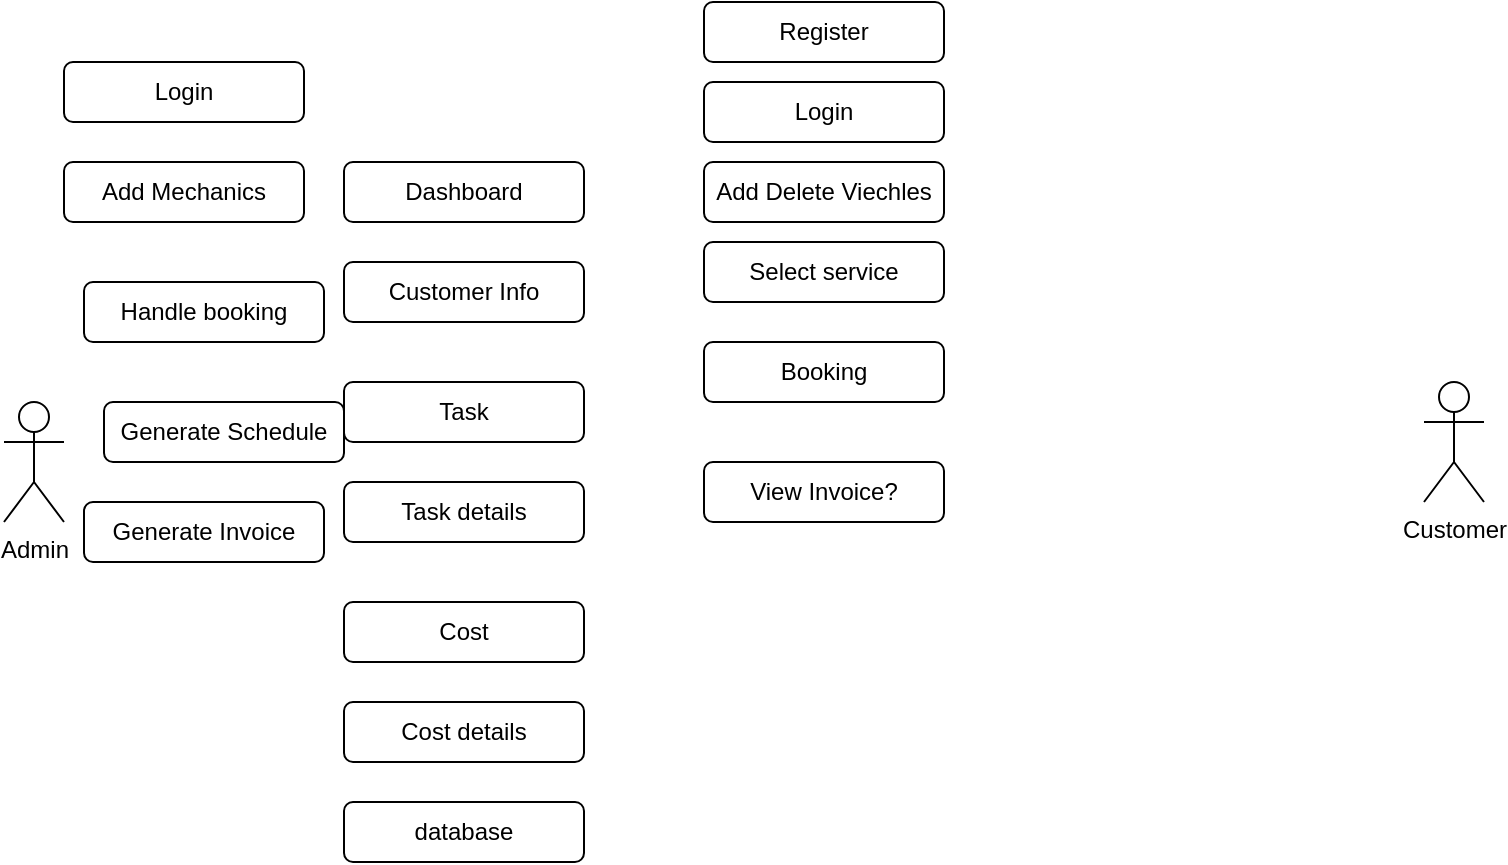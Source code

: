 <mxfile version="21.5.0" type="github">
  <diagram name="Page-1" id="EnKb-vX4OPr-WMIfsARK">
    <mxGraphModel dx="432" dy="477" grid="1" gridSize="10" guides="1" tooltips="1" connect="1" arrows="1" fold="1" page="1" pageScale="1" pageWidth="827" pageHeight="1169" math="0" shadow="0">
      <root>
        <mxCell id="0" />
        <mxCell id="1" parent="0" />
        <mxCell id="g5O0_l2DVpQhYws2blWu-1" value="Admin" style="shape=umlActor;verticalLabelPosition=bottom;verticalAlign=top;html=1;outlineConnect=0;" vertex="1" parent="1">
          <mxGeometry x="20" y="270" width="30" height="60" as="geometry" />
        </mxCell>
        <mxCell id="g5O0_l2DVpQhYws2blWu-2" value="Customer" style="shape=umlActor;verticalLabelPosition=bottom;verticalAlign=top;html=1;outlineConnect=0;" vertex="1" parent="1">
          <mxGeometry x="730" y="260" width="30" height="60" as="geometry" />
        </mxCell>
        <mxCell id="g5O0_l2DVpQhYws2blWu-6" value="Dashboard" style="rounded=1;whiteSpace=wrap;html=1;" vertex="1" parent="1">
          <mxGeometry x="190" y="150" width="120" height="30" as="geometry" />
        </mxCell>
        <mxCell id="g5O0_l2DVpQhYws2blWu-8" value="Customer Info" style="rounded=1;whiteSpace=wrap;html=1;" vertex="1" parent="1">
          <mxGeometry x="190" y="200" width="120" height="30" as="geometry" />
        </mxCell>
        <mxCell id="g5O0_l2DVpQhYws2blWu-9" value="Task" style="rounded=1;whiteSpace=wrap;html=1;" vertex="1" parent="1">
          <mxGeometry x="190" y="260" width="120" height="30" as="geometry" />
        </mxCell>
        <mxCell id="g5O0_l2DVpQhYws2blWu-10" value="Task details" style="rounded=1;whiteSpace=wrap;html=1;" vertex="1" parent="1">
          <mxGeometry x="190" y="310" width="120" height="30" as="geometry" />
        </mxCell>
        <mxCell id="g5O0_l2DVpQhYws2blWu-11" value="Cost" style="rounded=1;whiteSpace=wrap;html=1;" vertex="1" parent="1">
          <mxGeometry x="190" y="370" width="120" height="30" as="geometry" />
        </mxCell>
        <mxCell id="g5O0_l2DVpQhYws2blWu-12" value="Cost details" style="rounded=1;whiteSpace=wrap;html=1;" vertex="1" parent="1">
          <mxGeometry x="190" y="420" width="120" height="30" as="geometry" />
        </mxCell>
        <mxCell id="g5O0_l2DVpQhYws2blWu-13" value="database" style="rounded=1;whiteSpace=wrap;html=1;" vertex="1" parent="1">
          <mxGeometry x="190" y="470" width="120" height="30" as="geometry" />
        </mxCell>
        <mxCell id="g5O0_l2DVpQhYws2blWu-15" value="Add Mechanics" style="rounded=1;whiteSpace=wrap;html=1;" vertex="1" parent="1">
          <mxGeometry x="50" y="150" width="120" height="30" as="geometry" />
        </mxCell>
        <mxCell id="g5O0_l2DVpQhYws2blWu-16" value="Login" style="rounded=1;whiteSpace=wrap;html=1;" vertex="1" parent="1">
          <mxGeometry x="50" y="100" width="120" height="30" as="geometry" />
        </mxCell>
        <mxCell id="g5O0_l2DVpQhYws2blWu-18" value="Handle booking" style="rounded=1;whiteSpace=wrap;html=1;" vertex="1" parent="1">
          <mxGeometry x="60" y="210" width="120" height="30" as="geometry" />
        </mxCell>
        <mxCell id="g5O0_l2DVpQhYws2blWu-19" value="Generate Invoice" style="rounded=1;whiteSpace=wrap;html=1;" vertex="1" parent="1">
          <mxGeometry x="60" y="320" width="120" height="30" as="geometry" />
        </mxCell>
        <mxCell id="g5O0_l2DVpQhYws2blWu-20" value="Generate Schedule" style="rounded=1;whiteSpace=wrap;html=1;" vertex="1" parent="1">
          <mxGeometry x="70" y="270" width="120" height="30" as="geometry" />
        </mxCell>
        <mxCell id="g5O0_l2DVpQhYws2blWu-21" value="Select service" style="rounded=1;whiteSpace=wrap;html=1;" vertex="1" parent="1">
          <mxGeometry x="370" y="190" width="120" height="30" as="geometry" />
        </mxCell>
        <mxCell id="g5O0_l2DVpQhYws2blWu-22" value="Register" style="rounded=1;whiteSpace=wrap;html=1;" vertex="1" parent="1">
          <mxGeometry x="370" y="70" width="120" height="30" as="geometry" />
        </mxCell>
        <mxCell id="g5O0_l2DVpQhYws2blWu-23" value="Login" style="rounded=1;whiteSpace=wrap;html=1;" vertex="1" parent="1">
          <mxGeometry x="370" y="110" width="120" height="30" as="geometry" />
        </mxCell>
        <mxCell id="g5O0_l2DVpQhYws2blWu-24" value="Add Delete Viechles" style="rounded=1;whiteSpace=wrap;html=1;" vertex="1" parent="1">
          <mxGeometry x="370" y="150" width="120" height="30" as="geometry" />
        </mxCell>
        <mxCell id="g5O0_l2DVpQhYws2blWu-25" value="Booking" style="rounded=1;whiteSpace=wrap;html=1;" vertex="1" parent="1">
          <mxGeometry x="370" y="240" width="120" height="30" as="geometry" />
        </mxCell>
        <mxCell id="g5O0_l2DVpQhYws2blWu-26" value="View Invoice?" style="rounded=1;whiteSpace=wrap;html=1;" vertex="1" parent="1">
          <mxGeometry x="370" y="300" width="120" height="30" as="geometry" />
        </mxCell>
      </root>
    </mxGraphModel>
  </diagram>
</mxfile>
